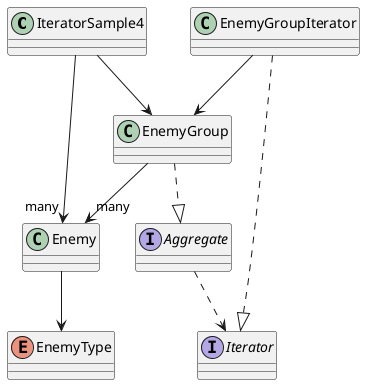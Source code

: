 ﻿@startuml
IteratorSample4 --> "many" Enemy
IteratorSample4 --> EnemyGroup
Enemy --> EnemyType
EnemyGroup ..|> Aggregate
EnemyGroup --> "many" Enemy
EnemyGroupIterator ..|> Iterator
EnemyGroupIterator --> EnemyGroup
Aggregate ..> Iterator




class IteratorSample4
interface Iterator
interface Aggregate
enum EnemyType
class Enemy
class EnemyGroup
class EnemyGroupIterator

@enduml